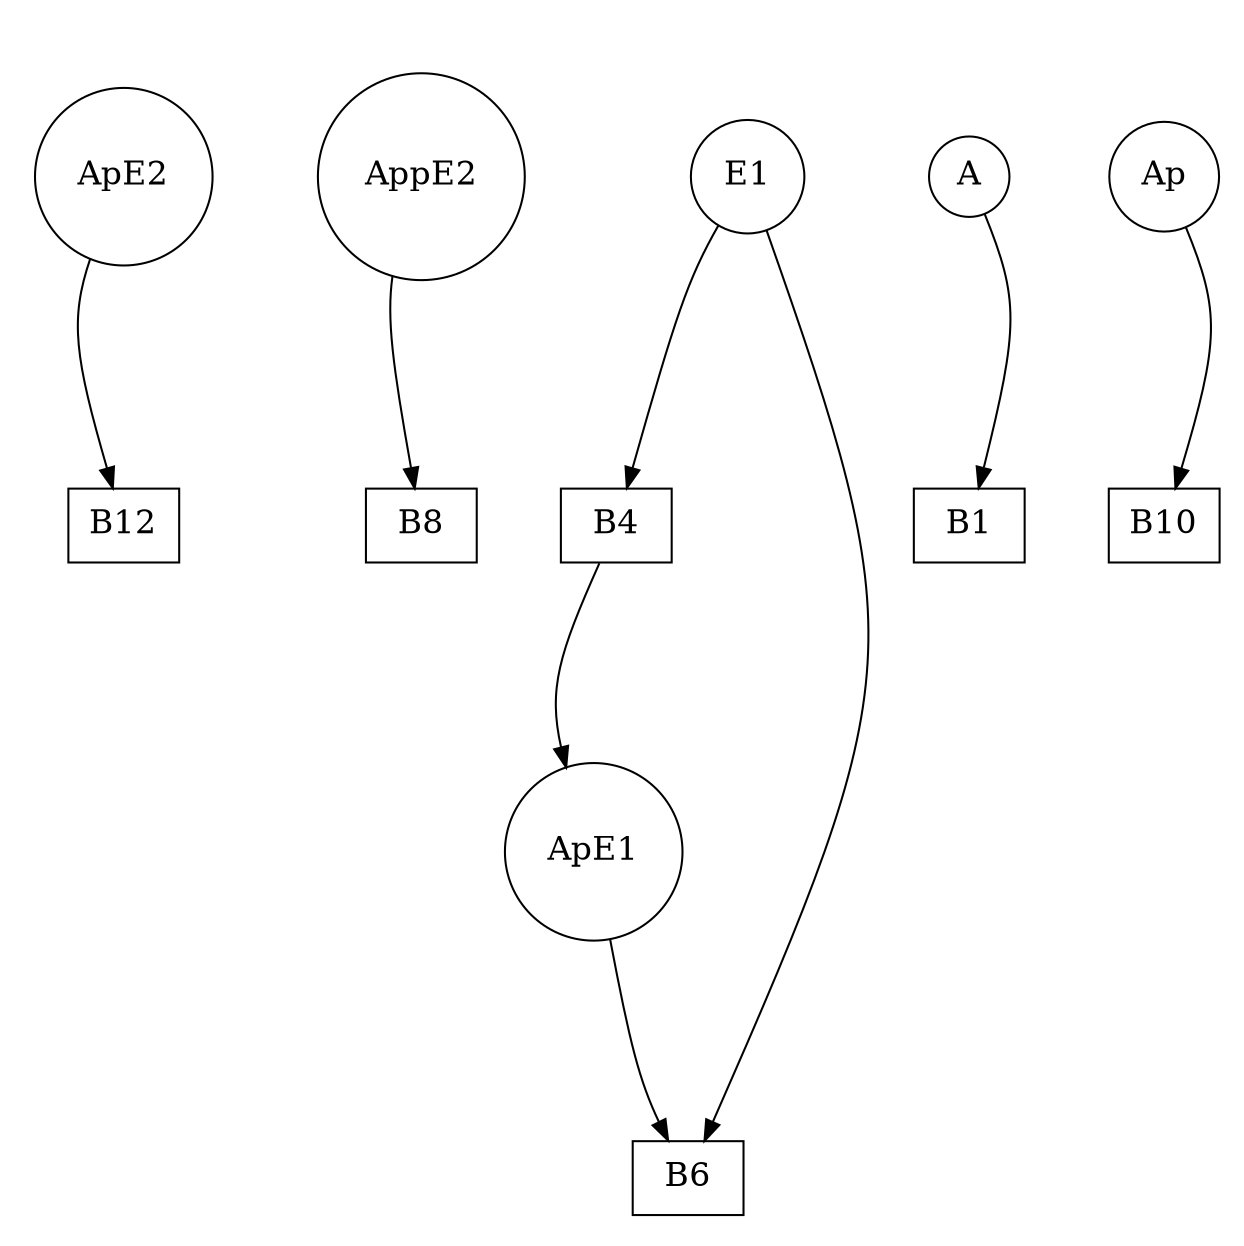 strict digraph G {
remincross="true";
ratio="fill";
splines="curved";
overlap="true";
size="8.3,8.3";
ApE2 [shape="circle", fontsize=16, pos="50.0,80.0!"];
AppE2 [shape="circle", fontsize=16, pos="240.0,100.0!"];
E1 [shape="circle", fontsize=16, pos="160.0,200.0!"];
A [shape="circle", fontsize=16, pos="0.0,120.0!"];
B12 [shape="box", fontsize=16, pos="0.0,60.0!"];
ApE1 [shape="circle", fontsize=16, pos="260.0,128.0!"];
B10 [shape="box", fontsize=16, pos="110.0,90.0!"];
B6 [shape="box", fontsize=16, pos="320.0,160.0!"];
B4 [shape="box", fontsize=16, pos="220.0,170.0!"];
B1 [shape="box", fontsize=16, pos="0.0,200.0!"];
Ap [shape="circle", fontsize=16, pos="160.0,160.0!"];
B8 [shape="box", fontsize=16, pos="320.0,40.0!"];
ApE1 -> B6;
A -> B1;
B6 -> E1;
B4 -> ApE1;
AppE2 -> B8;
ApE2 -> B12;
E1 -> B4;
Ap -> B10;
}
